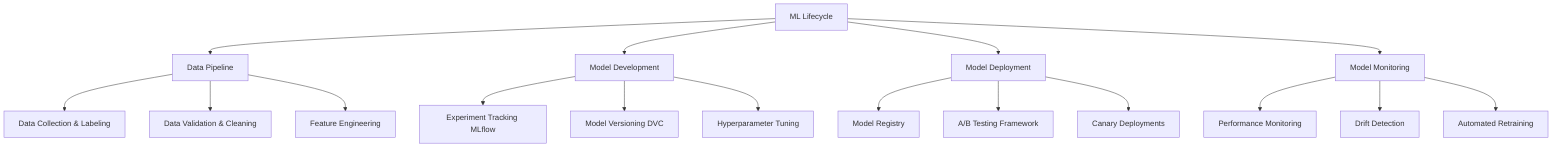 graph TD
    A[ML Lifecycle] --> B[Data Pipeline]
    A --> C[Model Development]
    A --> D[Model Deployment]
    A --> E[Model Monitoring]
    
    B --> B1[Data Collection & Labeling]
    B --> B2[Data Validation & Cleaning]
    B --> B3[Feature Engineering]
    
    C --> C1[Experiment Tracking MLflow]
    C --> C2[Model Versioning DVC]
    C --> C3[Hyperparameter Tuning]
    
    D --> D1[Model Registry]
    D --> D2[A/B Testing Framework]
    D --> D3[Canary Deployments]
    
    E --> E1[Performance Monitoring]
    E --> E2[Drift Detection]
    E --> E3[Automated Retraining]